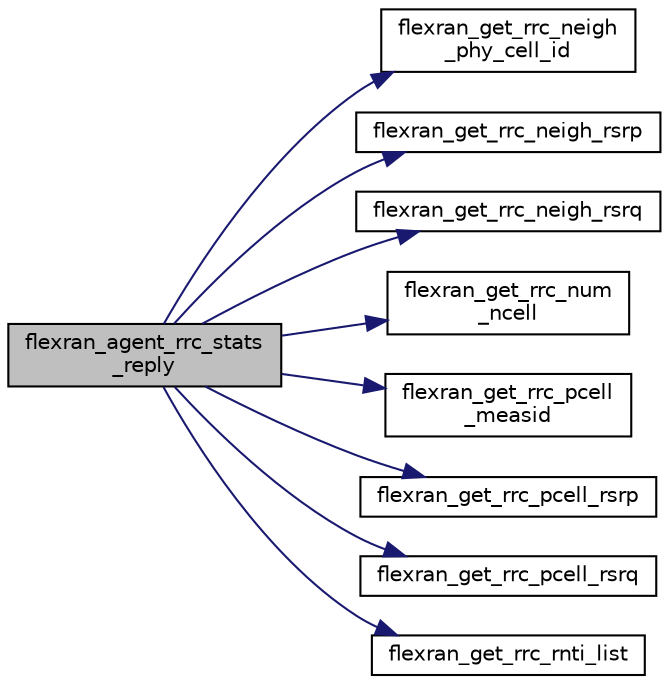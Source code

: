 digraph "flexran_agent_rrc_stats_reply"
{
 // LATEX_PDF_SIZE
  edge [fontname="Helvetica",fontsize="10",labelfontname="Helvetica",labelfontsize="10"];
  node [fontname="Helvetica",fontsize="10",shape=record];
  rankdir="LR";
  Node1 [label="flexran_agent_rrc_stats\l_reply",height=0.2,width=0.4,color="black", fillcolor="grey75", style="filled", fontcolor="black",tooltip=" "];
  Node1 -> Node2 [color="midnightblue",fontsize="10",style="solid",fontname="Helvetica"];
  Node2 [label="flexran_get_rrc_neigh\l_phy_cell_id",height=0.2,width=0.4,color="black", fillcolor="white", style="filled",URL="$flexran__agent__ran__api_8c.html#a513ac3d13f7ee156b5548478265cda80",tooltip=" "];
  Node1 -> Node3 [color="midnightblue",fontsize="10",style="solid",fontname="Helvetica"];
  Node3 [label="flexran_get_rrc_neigh_rsrp",height=0.2,width=0.4,color="black", fillcolor="white", style="filled",URL="$flexran__agent__ran__api_8c.html#affabd4f75001f19600fc14c924d97089",tooltip=" "];
  Node1 -> Node4 [color="midnightblue",fontsize="10",style="solid",fontname="Helvetica"];
  Node4 [label="flexran_get_rrc_neigh_rsrq",height=0.2,width=0.4,color="black", fillcolor="white", style="filled",URL="$flexran__agent__ran__api_8c.html#a491bda95e52acdc7e0f04eecf770b018",tooltip=" "];
  Node1 -> Node5 [color="midnightblue",fontsize="10",style="solid",fontname="Helvetica"];
  Node5 [label="flexran_get_rrc_num\l_ncell",height=0.2,width=0.4,color="black", fillcolor="white", style="filled",URL="$flexran__agent__ran__api_8c.html#aa858b62f1f2d1206010a70f8e6f160b6",tooltip=" "];
  Node1 -> Node6 [color="midnightblue",fontsize="10",style="solid",fontname="Helvetica"];
  Node6 [label="flexran_get_rrc_pcell\l_measid",height=0.2,width=0.4,color="black", fillcolor="white", style="filled",URL="$flexran__agent__ran__api_8c.html#ae9d6d3297e0f561cf2f9015716fc4214",tooltip=" "];
  Node1 -> Node7 [color="midnightblue",fontsize="10",style="solid",fontname="Helvetica"];
  Node7 [label="flexran_get_rrc_pcell_rsrp",height=0.2,width=0.4,color="black", fillcolor="white", style="filled",URL="$flexran__agent__ran__api_8c.html#a3a8ea0ce3ce4336277c2c4281e5f2a5f",tooltip=" "];
  Node1 -> Node8 [color="midnightblue",fontsize="10",style="solid",fontname="Helvetica"];
  Node8 [label="flexran_get_rrc_pcell_rsrq",height=0.2,width=0.4,color="black", fillcolor="white", style="filled",URL="$flexran__agent__ran__api_8c.html#a4f6512e7203bbd783b8f8d483e95fe78",tooltip=" "];
  Node1 -> Node9 [color="midnightblue",fontsize="10",style="solid",fontname="Helvetica"];
  Node9 [label="flexran_get_rrc_rnti_list",height=0.2,width=0.4,color="black", fillcolor="white", style="filled",URL="$flexran__agent__ran__api_8c.html#a1d29d801d33574eded06523fc5550f36",tooltip=" "];
}
